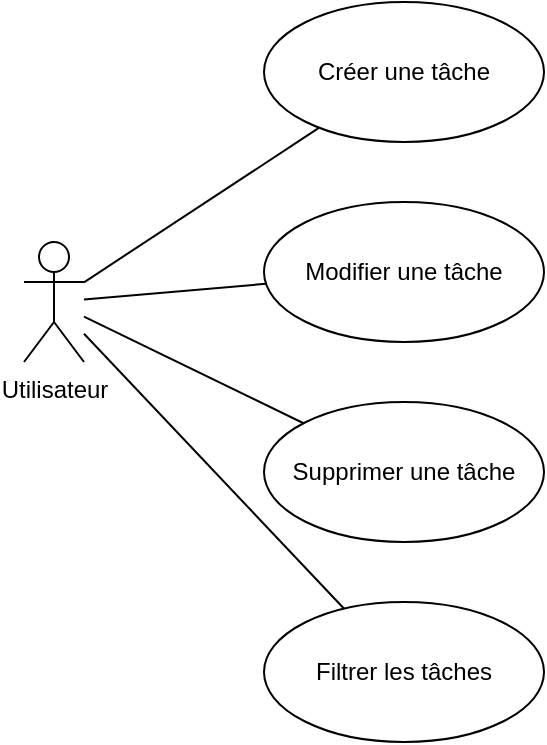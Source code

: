 <mxfile>
    <diagram id="use-case-diagram" name="Diagramme de Cas d'Utilisation">
        <mxGraphModel>
            <root>
                <mxCell id="0"/>
                <mxCell id="1" parent="0"/>
                
                <!-- Acteur -->
                <mxCell id="2" value="Utilisateur" style="shape=umlActor;verticalLabelPosition=bottom;verticalAlign=top;html=1;" vertex="1" parent="1">
                    <mxGeometry x="40" y="200" width="30" height="60" as="geometry"/>
                </mxCell>

                <!-- Cas d'utilisation -->
                <mxCell id="3" value="Créer une tâche" style="ellipse;whiteSpace=wrap;html=1;" vertex="1" parent="1">
                    <mxGeometry x="160" y="80" width="140" height="70" as="geometry"/>
                </mxCell>

                <mxCell id="4" value="Modifier une tâche" style="ellipse;whiteSpace=wrap;html=1;" vertex="1" parent="1">
                    <mxGeometry x="160" y="180" width="140" height="70" as="geometry"/>
                </mxCell>

                <mxCell id="5" value="Supprimer une tâche" style="ellipse;whiteSpace=wrap;html=1;" vertex="1" parent="1">
                    <mxGeometry x="160" y="280" width="140" height="70" as="geometry"/>
                </mxCell>

                <mxCell id="6" value="Filtrer les tâches" style="ellipse;whiteSpace=wrap;html=1;" vertex="1" parent="1">
                    <mxGeometry x="160" y="380" width="140" height="70" as="geometry"/>
                </mxCell>

                <!-- Relations -->
                <mxCell id="7" value="" style="endArrow=none;html=1;rounded=0;" edge="1" parent="1" source="2" target="3">
                    <mxGeometry relative="1" as="geometry"/>
                </mxCell>

                <mxCell id="8" value="" style="endArrow=none;html=1;rounded=0;" edge="1" parent="1" source="2" target="4">
                    <mxGeometry relative="1" as="geometry"/>
                </mxCell>

                <mxCell id="9" value="" style="endArrow=none;html=1;rounded=0;" edge="1" parent="1" source="2" target="5">
                    <mxGeometry relative="1" as="geometry"/>
                </mxCell>

                <mxCell id="10" value="" style="endArrow=none;html=1;rounded=0;" edge="1" parent="1" source="2" target="6">
                    <mxGeometry relative="1" as="geometry"/>
                </mxCell>
            </root>
        </mxGraphModel>
    </diagram>
</mxfile>

